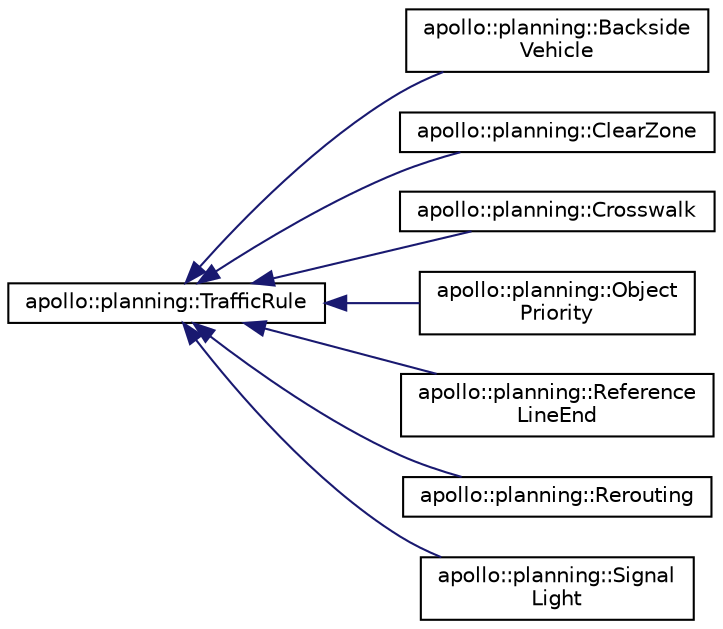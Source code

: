 digraph "Graphical Class Hierarchy"
{
  edge [fontname="Helvetica",fontsize="10",labelfontname="Helvetica",labelfontsize="10"];
  node [fontname="Helvetica",fontsize="10",shape=record];
  rankdir="LR";
  Node1 [label="apollo::planning::TrafficRule",height=0.2,width=0.4,color="black", fillcolor="white", style="filled",URL="$classapollo_1_1planning_1_1TrafficRule.html"];
  Node1 -> Node2 [dir="back",color="midnightblue",fontsize="10",style="solid",fontname="Helvetica"];
  Node2 [label="apollo::planning::Backside\lVehicle",height=0.2,width=0.4,color="black", fillcolor="white", style="filled",URL="$classapollo_1_1planning_1_1BacksideVehicle.html"];
  Node1 -> Node3 [dir="back",color="midnightblue",fontsize="10",style="solid",fontname="Helvetica"];
  Node3 [label="apollo::planning::ClearZone",height=0.2,width=0.4,color="black", fillcolor="white", style="filled",URL="$classapollo_1_1planning_1_1ClearZone.html"];
  Node1 -> Node4 [dir="back",color="midnightblue",fontsize="10",style="solid",fontname="Helvetica"];
  Node4 [label="apollo::planning::Crosswalk",height=0.2,width=0.4,color="black", fillcolor="white", style="filled",URL="$classapollo_1_1planning_1_1Crosswalk.html"];
  Node1 -> Node5 [dir="back",color="midnightblue",fontsize="10",style="solid",fontname="Helvetica"];
  Node5 [label="apollo::planning::Object\lPriority",height=0.2,width=0.4,color="black", fillcolor="white", style="filled",URL="$classapollo_1_1planning_1_1ObjectPriority.html"];
  Node1 -> Node6 [dir="back",color="midnightblue",fontsize="10",style="solid",fontname="Helvetica"];
  Node6 [label="apollo::planning::Reference\lLineEnd",height=0.2,width=0.4,color="black", fillcolor="white", style="filled",URL="$classapollo_1_1planning_1_1ReferenceLineEnd.html"];
  Node1 -> Node7 [dir="back",color="midnightblue",fontsize="10",style="solid",fontname="Helvetica"];
  Node7 [label="apollo::planning::Rerouting",height=0.2,width=0.4,color="black", fillcolor="white", style="filled",URL="$classapollo_1_1planning_1_1Rerouting.html"];
  Node1 -> Node8 [dir="back",color="midnightblue",fontsize="10",style="solid",fontname="Helvetica"];
  Node8 [label="apollo::planning::Signal\lLight",height=0.2,width=0.4,color="black", fillcolor="white", style="filled",URL="$classapollo_1_1planning_1_1SignalLight.html"];
}
